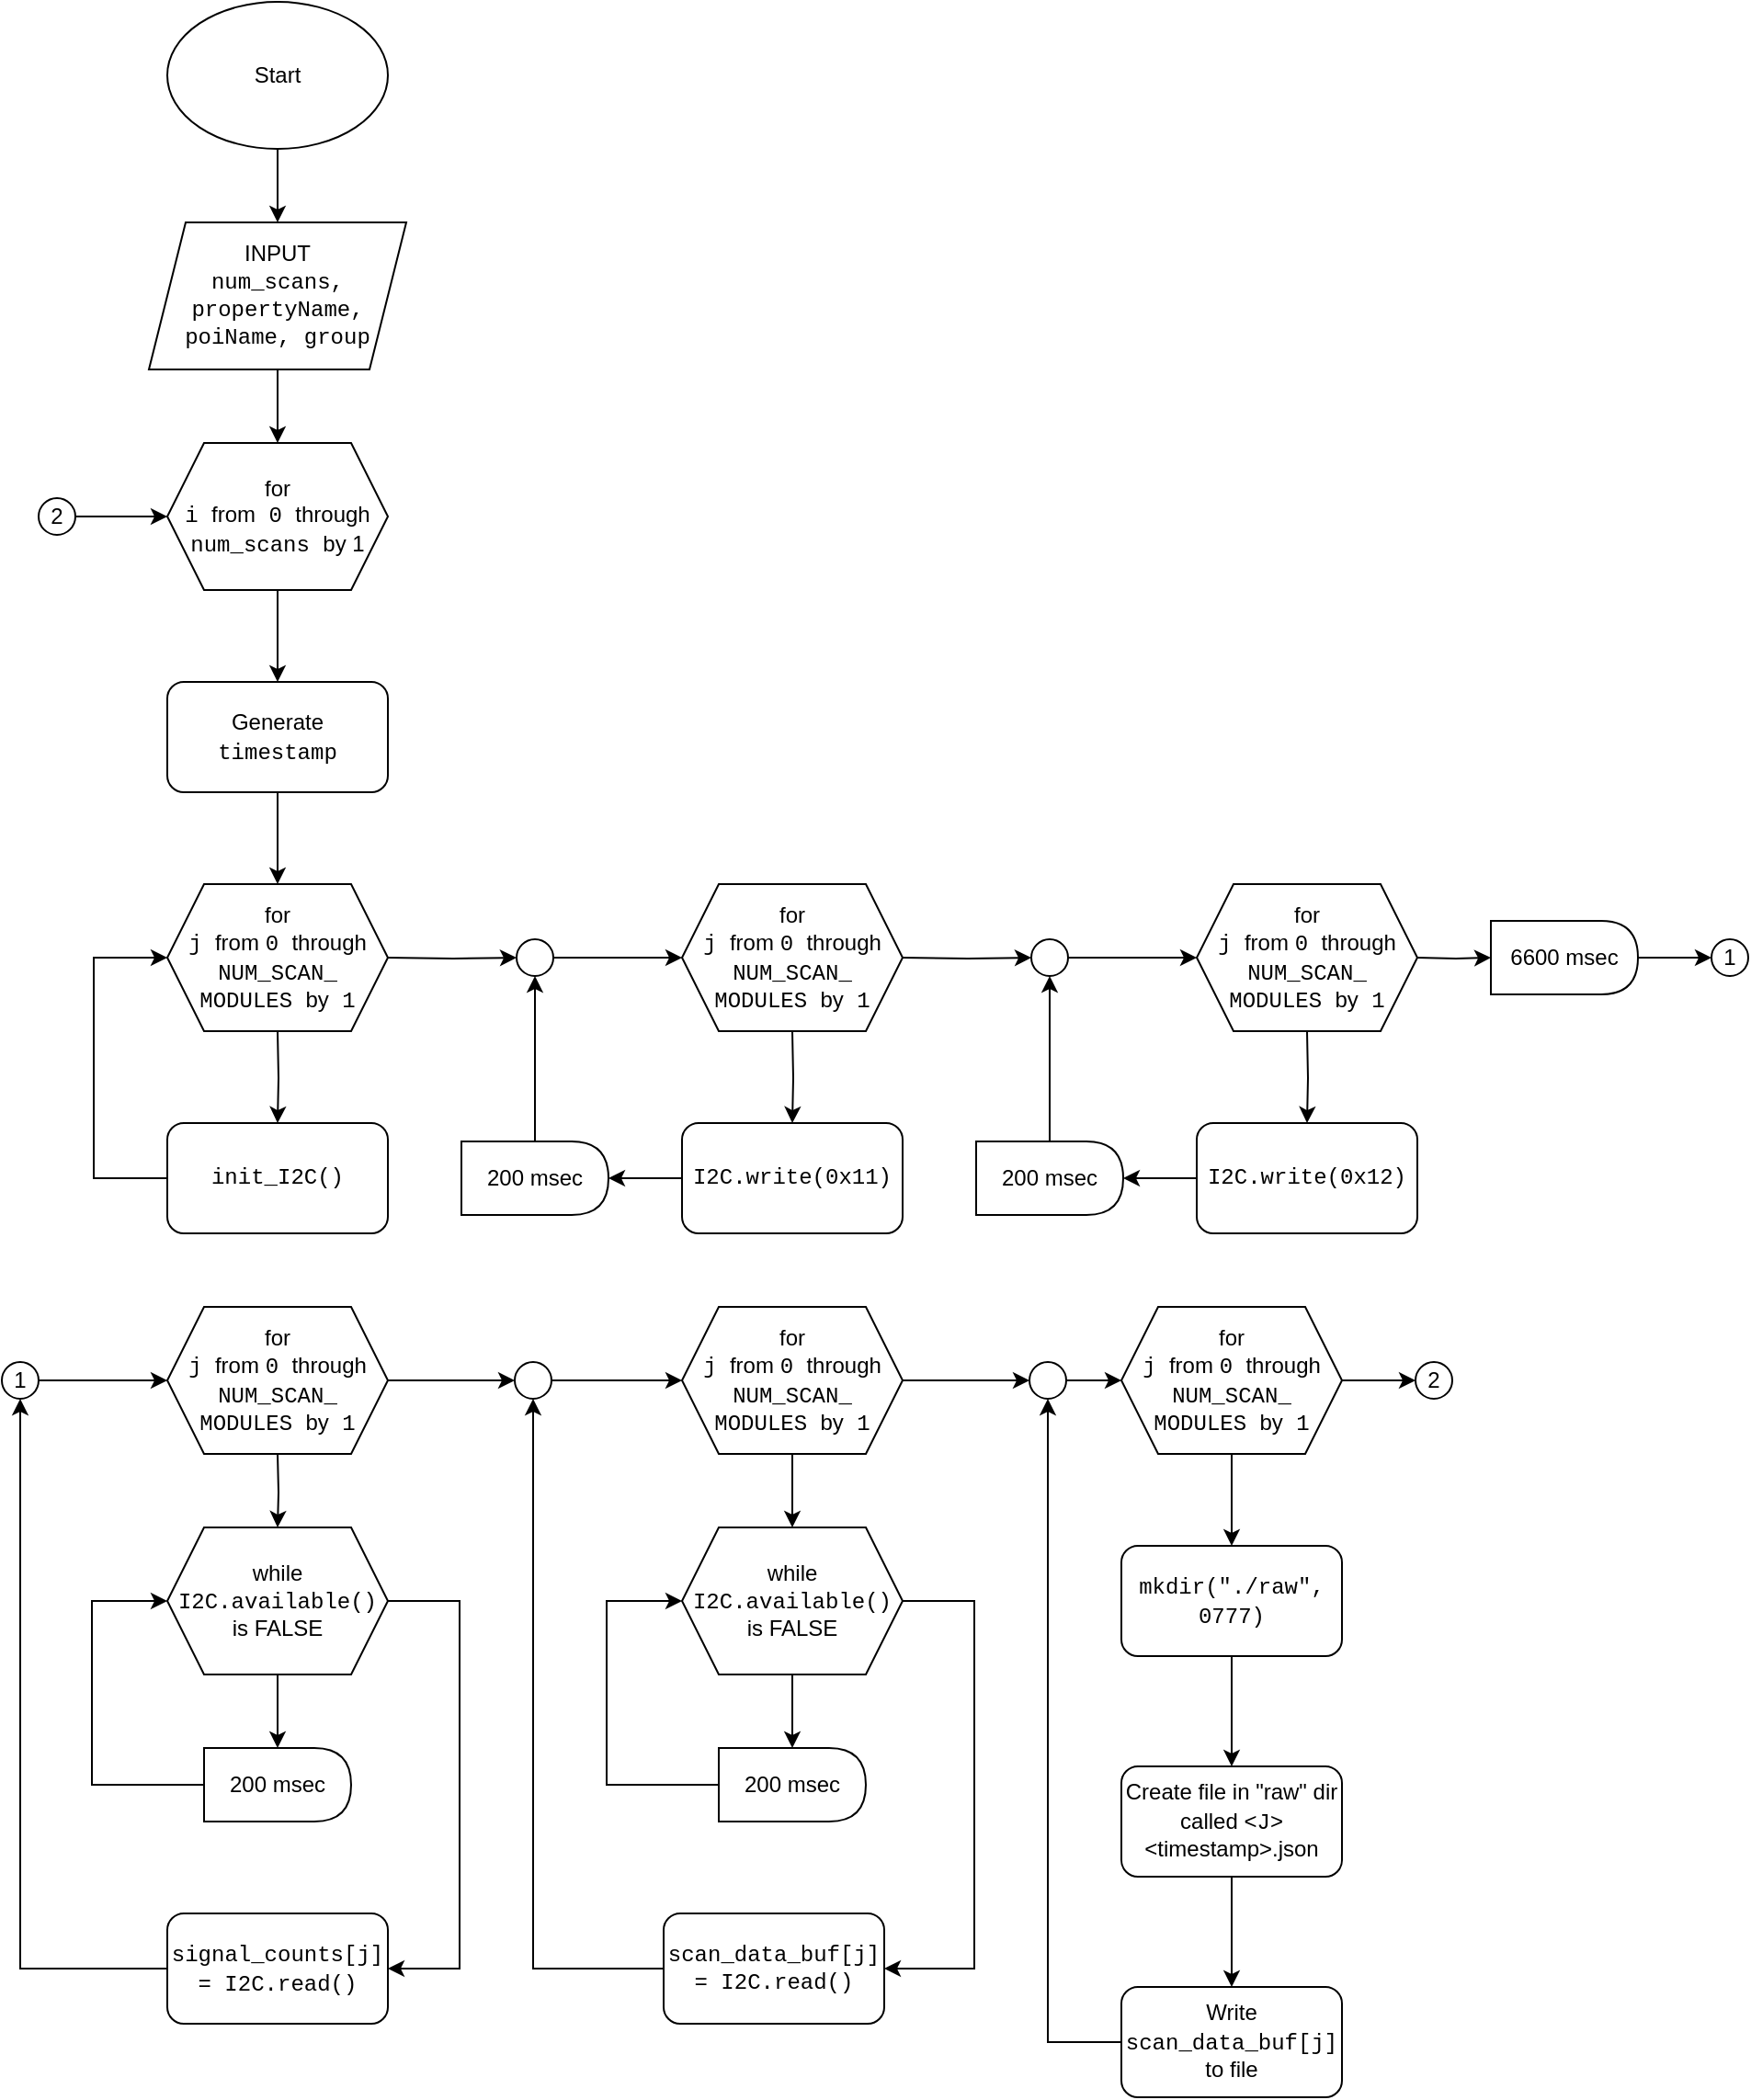 <mxfile version="20.5.1"><diagram id="C5RBs43oDa-KdzZeNtuy" name="Page-1"><mxGraphModel dx="1173" dy="638" grid="1" gridSize="10" guides="1" tooltips="1" connect="1" arrows="1" fold="1" page="1" pageScale="1" pageWidth="827" pageHeight="1169" math="0" shadow="0"><root><mxCell id="WIyWlLk6GJQsqaUBKTNV-0"/><mxCell id="WIyWlLk6GJQsqaUBKTNV-1" parent="WIyWlLk6GJQsqaUBKTNV-0"/><mxCell id="pfyarNx84rr5xBCaHrze-25" style="edgeStyle=orthogonalEdgeStyle;rounded=0;orthogonalLoop=1;jettySize=auto;html=1;entryX=0;entryY=0.5;entryDx=0;entryDy=0;fontFamily=Courier New;" parent="WIyWlLk6GJQsqaUBKTNV-1" source="pfyarNx84rr5xBCaHrze-4" edge="1"><mxGeometry relative="1" as="geometry"><mxPoint x="320" y="520" as="targetPoint"/><Array as="points"><mxPoint x="280" y="640"/><mxPoint x="280" y="520"/></Array></mxGeometry></mxCell><mxCell id="pfyarNx84rr5xBCaHrze-4" value="init_I2C()" style="rounded=1;whiteSpace=wrap;html=1;fontFamily=Courier New;" parent="WIyWlLk6GJQsqaUBKTNV-1" vertex="1"><mxGeometry x="320" y="610" width="120" height="60" as="geometry"/></mxCell><mxCell id="pfyarNx84rr5xBCaHrze-31" style="edgeStyle=orthogonalEdgeStyle;rounded=0;orthogonalLoop=1;jettySize=auto;html=1;exitX=0;exitY=0.5;exitDx=0;exitDy=0;entryX=1;entryY=0.5;entryDx=0;entryDy=0;fontFamily=Courier New;" parent="WIyWlLk6GJQsqaUBKTNV-1" source="pfyarNx84rr5xBCaHrze-5" target="pfyarNx84rr5xBCaHrze-19" edge="1"><mxGeometry relative="1" as="geometry"><mxPoint x="580" y="640" as="targetPoint"/></mxGeometry></mxCell><mxCell id="pfyarNx84rr5xBCaHrze-5" value="I2C.write(0x11)" style="rounded=1;whiteSpace=wrap;html=1;fontFamily=Courier New;" parent="WIyWlLk6GJQsqaUBKTNV-1" vertex="1"><mxGeometry x="600" y="610" width="120" height="60" as="geometry"/></mxCell><mxCell id="pfyarNx84rr5xBCaHrze-24" style="edgeStyle=orthogonalEdgeStyle;rounded=0;orthogonalLoop=1;jettySize=auto;html=1;entryX=0.5;entryY=0;entryDx=0;entryDy=0;fontFamily=Courier New;" parent="WIyWlLk6GJQsqaUBKTNV-1" target="pfyarNx84rr5xBCaHrze-4" edge="1"><mxGeometry relative="1" as="geometry"><mxPoint x="380" y="560" as="sourcePoint"/></mxGeometry></mxCell><mxCell id="pfyarNx84rr5xBCaHrze-26" style="edgeStyle=orthogonalEdgeStyle;rounded=0;orthogonalLoop=1;jettySize=auto;html=1;fontFamily=Courier New;entryX=0;entryY=0.5;entryDx=0;entryDy=0;" parent="WIyWlLk6GJQsqaUBKTNV-1" target="pfyarNx84rr5xBCaHrze-27" edge="1"><mxGeometry relative="1" as="geometry"><mxPoint x="480" y="520" as="targetPoint"/><mxPoint x="440" y="520" as="sourcePoint"/></mxGeometry></mxCell><mxCell id="pfyarNx84rr5xBCaHrze-104" style="edgeStyle=orthogonalEdgeStyle;rounded=0;orthogonalLoop=1;jettySize=auto;html=1;entryX=0.5;entryY=0;entryDx=0;entryDy=0;fontFamily=Courier New;" parent="WIyWlLk6GJQsqaUBKTNV-1" source="pfyarNx84rr5xBCaHrze-13" target="pfyarNx84rr5xBCaHrze-14" edge="1"><mxGeometry relative="1" as="geometry"/></mxCell><mxCell id="pfyarNx84rr5xBCaHrze-13" value="Start" style="ellipse;whiteSpace=wrap;html=1;" parent="WIyWlLk6GJQsqaUBKTNV-1" vertex="1"><mxGeometry x="320" width="120" height="80" as="geometry"/></mxCell><mxCell id="pfyarNx84rr5xBCaHrze-105" style="edgeStyle=orthogonalEdgeStyle;rounded=0;orthogonalLoop=1;jettySize=auto;html=1;entryX=0.5;entryY=0;entryDx=0;entryDy=0;fontFamily=Courier New;" parent="WIyWlLk6GJQsqaUBKTNV-1" source="pfyarNx84rr5xBCaHrze-14" target="pfyarNx84rr5xBCaHrze-15" edge="1"><mxGeometry relative="1" as="geometry"/></mxCell><mxCell id="pfyarNx84rr5xBCaHrze-14" value="&lt;div&gt;INPUT&lt;/div&gt;&lt;div&gt;&lt;font face=&quot;Courier New&quot;&gt;num_scans, propertyName, poiName, group&lt;/font&gt;&lt;br&gt;&lt;/div&gt;" style="shape=parallelogram;perimeter=parallelogramPerimeter;whiteSpace=wrap;html=1;fixedSize=1;" parent="WIyWlLk6GJQsqaUBKTNV-1" vertex="1"><mxGeometry x="310" y="120" width="140" height="80" as="geometry"/></mxCell><mxCell id="pfyarNx84rr5xBCaHrze-106" style="edgeStyle=orthogonalEdgeStyle;rounded=0;orthogonalLoop=1;jettySize=auto;html=1;entryX=0.5;entryY=0;entryDx=0;entryDy=0;fontFamily=Courier New;" parent="WIyWlLk6GJQsqaUBKTNV-1" source="pfyarNx84rr5xBCaHrze-15" target="pfyarNx84rr5xBCaHrze-16" edge="1"><mxGeometry relative="1" as="geometry"/></mxCell><mxCell id="pfyarNx84rr5xBCaHrze-15" value="&lt;div&gt;for&lt;/div&gt;&lt;div&gt;&lt;font face=&quot;Courier New&quot;&gt;i &lt;font face=&quot;Helvetica&quot;&gt;from&lt;/font&gt; 0 &lt;font face=&quot;Helvetica&quot;&gt;through&lt;/font&gt; num_scans &lt;/font&gt;by 1&lt;br&gt;&lt;/div&gt;" style="shape=hexagon;perimeter=hexagonPerimeter2;whiteSpace=wrap;html=1;fixedSize=1;" parent="WIyWlLk6GJQsqaUBKTNV-1" vertex="1"><mxGeometry x="320" y="240" width="120" height="80" as="geometry"/></mxCell><mxCell id="pfyarNx84rr5xBCaHrze-107" style="edgeStyle=orthogonalEdgeStyle;rounded=0;orthogonalLoop=1;jettySize=auto;html=1;entryX=0.5;entryY=0;entryDx=0;entryDy=0;fontFamily=Courier New;" parent="WIyWlLk6GJQsqaUBKTNV-1" source="pfyarNx84rr5xBCaHrze-16" target="pfyarNx84rr5xBCaHrze-75" edge="1"><mxGeometry relative="1" as="geometry"/></mxCell><mxCell id="pfyarNx84rr5xBCaHrze-16" value="Generate&lt;font face=&quot;Courier New&quot;&gt; timestamp&lt;/font&gt;" style="rounded=1;whiteSpace=wrap;html=1;" parent="WIyWlLk6GJQsqaUBKTNV-1" vertex="1"><mxGeometry x="320" y="370" width="120" height="60" as="geometry"/></mxCell><mxCell id="pfyarNx84rr5xBCaHrze-28" style="edgeStyle=orthogonalEdgeStyle;rounded=0;orthogonalLoop=1;jettySize=auto;html=1;fontFamily=Courier New;" parent="WIyWlLk6GJQsqaUBKTNV-1" source="pfyarNx84rr5xBCaHrze-19" target="pfyarNx84rr5xBCaHrze-27" edge="1"><mxGeometry relative="1" as="geometry"/></mxCell><mxCell id="pfyarNx84rr5xBCaHrze-19" value="&lt;font face=&quot;Helvetica&quot;&gt;200 msec&lt;br&gt;&lt;/font&gt;" style="shape=delay;whiteSpace=wrap;html=1;fontFamily=Courier New;" parent="WIyWlLk6GJQsqaUBKTNV-1" vertex="1"><mxGeometry x="480" y="620" width="80" height="40" as="geometry"/></mxCell><mxCell id="pfyarNx84rr5xBCaHrze-30" style="edgeStyle=orthogonalEdgeStyle;rounded=0;orthogonalLoop=1;jettySize=auto;html=1;entryX=0.5;entryY=0;entryDx=0;entryDy=0;fontFamily=Courier New;" parent="WIyWlLk6GJQsqaUBKTNV-1" target="pfyarNx84rr5xBCaHrze-5" edge="1"><mxGeometry relative="1" as="geometry"><mxPoint x="660" y="560" as="sourcePoint"/></mxGeometry></mxCell><mxCell id="pfyarNx84rr5xBCaHrze-40" style="edgeStyle=orthogonalEdgeStyle;rounded=0;orthogonalLoop=1;jettySize=auto;html=1;entryX=0;entryY=0.5;entryDx=0;entryDy=0;fontFamily=Courier New;" parent="WIyWlLk6GJQsqaUBKTNV-1" target="pfyarNx84rr5xBCaHrze-39" edge="1"><mxGeometry relative="1" as="geometry"><mxPoint x="720" y="520" as="sourcePoint"/></mxGeometry></mxCell><mxCell id="pfyarNx84rr5xBCaHrze-29" style="edgeStyle=orthogonalEdgeStyle;rounded=0;orthogonalLoop=1;jettySize=auto;html=1;entryX=0;entryY=0.5;entryDx=0;entryDy=0;fontFamily=Courier New;" parent="WIyWlLk6GJQsqaUBKTNV-1" source="pfyarNx84rr5xBCaHrze-27" edge="1"><mxGeometry relative="1" as="geometry"><mxPoint x="600" y="520" as="targetPoint"/></mxGeometry></mxCell><mxCell id="pfyarNx84rr5xBCaHrze-27" value="" style="ellipse;whiteSpace=wrap;html=1;aspect=fixed;fontFamily=Courier New;" parent="WIyWlLk6GJQsqaUBKTNV-1" vertex="1"><mxGeometry x="510" y="510" width="20" height="20" as="geometry"/></mxCell><mxCell id="pfyarNx84rr5xBCaHrze-32" style="edgeStyle=orthogonalEdgeStyle;rounded=0;orthogonalLoop=1;jettySize=auto;html=1;exitX=0;exitY=0.5;exitDx=0;exitDy=0;entryX=1;entryY=0.5;entryDx=0;entryDy=0;fontFamily=Courier New;" parent="WIyWlLk6GJQsqaUBKTNV-1" source="pfyarNx84rr5xBCaHrze-33" target="pfyarNx84rr5xBCaHrze-35" edge="1"><mxGeometry relative="1" as="geometry"><mxPoint x="860" y="640" as="targetPoint"/></mxGeometry></mxCell><mxCell id="pfyarNx84rr5xBCaHrze-33" value="I2C.write(0x12)" style="rounded=1;whiteSpace=wrap;html=1;fontFamily=Courier New;" parent="WIyWlLk6GJQsqaUBKTNV-1" vertex="1"><mxGeometry x="880" y="610" width="120" height="60" as="geometry"/></mxCell><mxCell id="pfyarNx84rr5xBCaHrze-34" style="edgeStyle=orthogonalEdgeStyle;rounded=0;orthogonalLoop=1;jettySize=auto;html=1;fontFamily=Courier New;" parent="WIyWlLk6GJQsqaUBKTNV-1" source="pfyarNx84rr5xBCaHrze-35" target="pfyarNx84rr5xBCaHrze-39" edge="1"><mxGeometry relative="1" as="geometry"/></mxCell><mxCell id="pfyarNx84rr5xBCaHrze-35" value="&lt;font face=&quot;Helvetica&quot;&gt;200 msec&lt;br&gt;&lt;/font&gt;" style="shape=delay;whiteSpace=wrap;html=1;fontFamily=Courier New;" parent="WIyWlLk6GJQsqaUBKTNV-1" vertex="1"><mxGeometry x="760" y="620" width="80" height="40" as="geometry"/></mxCell><mxCell id="pfyarNx84rr5xBCaHrze-36" style="edgeStyle=orthogonalEdgeStyle;rounded=0;orthogonalLoop=1;jettySize=auto;html=1;entryX=0.5;entryY=0;entryDx=0;entryDy=0;fontFamily=Courier New;" parent="WIyWlLk6GJQsqaUBKTNV-1" target="pfyarNx84rr5xBCaHrze-33" edge="1"><mxGeometry relative="1" as="geometry"><mxPoint x="940" y="560" as="sourcePoint"/></mxGeometry></mxCell><mxCell id="pfyarNx84rr5xBCaHrze-52" style="edgeStyle=orthogonalEdgeStyle;rounded=0;orthogonalLoop=1;jettySize=auto;html=1;entryX=0;entryY=0.5;entryDx=0;entryDy=0;fontFamily=Helvetica;" parent="WIyWlLk6GJQsqaUBKTNV-1" target="pfyarNx84rr5xBCaHrze-51" edge="1"><mxGeometry relative="1" as="geometry"><mxPoint x="1000" y="520" as="sourcePoint"/></mxGeometry></mxCell><mxCell id="pfyarNx84rr5xBCaHrze-38" style="edgeStyle=orthogonalEdgeStyle;rounded=0;orthogonalLoop=1;jettySize=auto;html=1;entryX=0;entryY=0.5;entryDx=0;entryDy=0;fontFamily=Courier New;" parent="WIyWlLk6GJQsqaUBKTNV-1" source="pfyarNx84rr5xBCaHrze-39" edge="1"><mxGeometry relative="1" as="geometry"><mxPoint x="880" y="520" as="targetPoint"/></mxGeometry></mxCell><mxCell id="pfyarNx84rr5xBCaHrze-39" value="" style="ellipse;whiteSpace=wrap;html=1;aspect=fixed;fontFamily=Courier New;" parent="WIyWlLk6GJQsqaUBKTNV-1" vertex="1"><mxGeometry x="790" y="510" width="20" height="20" as="geometry"/></mxCell><mxCell id="pfyarNx84rr5xBCaHrze-61" style="edgeStyle=orthogonalEdgeStyle;rounded=0;orthogonalLoop=1;jettySize=auto;html=1;entryX=0;entryY=0.5;entryDx=0;entryDy=0;fontFamily=Helvetica;" parent="WIyWlLk6GJQsqaUBKTNV-1" source="pfyarNx84rr5xBCaHrze-44" target="pfyarNx84rr5xBCaHrze-59" edge="1"><mxGeometry relative="1" as="geometry"><Array as="points"><mxPoint x="279" y="970"/><mxPoint x="279" y="870"/></Array></mxGeometry></mxCell><mxCell id="pfyarNx84rr5xBCaHrze-44" value="&lt;font face=&quot;Helvetica&quot;&gt;200 msec&lt;br&gt;&lt;/font&gt;" style="shape=delay;whiteSpace=wrap;html=1;fontFamily=Courier New;" parent="WIyWlLk6GJQsqaUBKTNV-1" vertex="1"><mxGeometry x="340" y="950" width="80" height="40" as="geometry"/></mxCell><mxCell id="pfyarNx84rr5xBCaHrze-63" style="edgeStyle=orthogonalEdgeStyle;rounded=0;orthogonalLoop=1;jettySize=auto;html=1;entryX=0.5;entryY=0;entryDx=0;entryDy=0;fontFamily=Helvetica;" parent="WIyWlLk6GJQsqaUBKTNV-1" target="pfyarNx84rr5xBCaHrze-59" edge="1"><mxGeometry relative="1" as="geometry"><mxPoint x="380" y="790" as="sourcePoint"/></mxGeometry></mxCell><mxCell id="8DcECv5mEBQG0ExhGrv5-0" style="edgeStyle=orthogonalEdgeStyle;rounded=0;orthogonalLoop=1;jettySize=auto;html=1;" edge="1" parent="WIyWlLk6GJQsqaUBKTNV-1" source="pfyarNx84rr5xBCaHrze-51"><mxGeometry relative="1" as="geometry"><mxPoint x="1160" y="520" as="targetPoint"/></mxGeometry></mxCell><mxCell id="pfyarNx84rr5xBCaHrze-51" value="&lt;font face=&quot;Helvetica&quot;&gt;6600 msec&lt;br&gt;&lt;/font&gt;" style="shape=delay;whiteSpace=wrap;html=1;fontFamily=Courier New;" parent="WIyWlLk6GJQsqaUBKTNV-1" vertex="1"><mxGeometry x="1040" y="500" width="80" height="40" as="geometry"/></mxCell><mxCell id="pfyarNx84rr5xBCaHrze-58" style="edgeStyle=orthogonalEdgeStyle;rounded=0;orthogonalLoop=1;jettySize=auto;html=1;entryX=0;entryY=0.5;entryDx=0;entryDy=0;fontFamily=Helvetica;" parent="WIyWlLk6GJQsqaUBKTNV-1" source="pfyarNx84rr5xBCaHrze-55" edge="1"><mxGeometry relative="1" as="geometry"><mxPoint x="320" y="750" as="targetPoint"/></mxGeometry></mxCell><mxCell id="pfyarNx84rr5xBCaHrze-55" value="1" style="ellipse;whiteSpace=wrap;html=1;aspect=fixed;fontFamily=Helvetica;" parent="WIyWlLk6GJQsqaUBKTNV-1" vertex="1"><mxGeometry x="230" y="740" width="20" height="20" as="geometry"/></mxCell><mxCell id="pfyarNx84rr5xBCaHrze-60" style="edgeStyle=orthogonalEdgeStyle;rounded=0;orthogonalLoop=1;jettySize=auto;html=1;entryX=0.5;entryY=0;entryDx=0;entryDy=0;fontFamily=Helvetica;" parent="WIyWlLk6GJQsqaUBKTNV-1" source="pfyarNx84rr5xBCaHrze-59" target="pfyarNx84rr5xBCaHrze-44" edge="1"><mxGeometry relative="1" as="geometry"/></mxCell><mxCell id="pfyarNx84rr5xBCaHrze-71" style="edgeStyle=orthogonalEdgeStyle;rounded=0;orthogonalLoop=1;jettySize=auto;html=1;entryX=1;entryY=0.5;entryDx=0;entryDy=0;fontFamily=Courier New;" parent="WIyWlLk6GJQsqaUBKTNV-1" source="pfyarNx84rr5xBCaHrze-59" target="pfyarNx84rr5xBCaHrze-65" edge="1"><mxGeometry relative="1" as="geometry"><Array as="points"><mxPoint x="479" y="870"/><mxPoint x="479" y="1070"/></Array></mxGeometry></mxCell><mxCell id="pfyarNx84rr5xBCaHrze-59" value="&lt;div&gt;while&lt;/div&gt;&lt;div&gt;&lt;font face=&quot;Courier New&quot;&gt;I2C.available() &lt;/font&gt;is FALSE&lt;br&gt;&lt;/div&gt;" style="shape=hexagon;perimeter=hexagonPerimeter2;whiteSpace=wrap;html=1;fixedSize=1;fontFamily=Helvetica;" parent="WIyWlLk6GJQsqaUBKTNV-1" vertex="1"><mxGeometry x="320" y="830" width="120" height="80" as="geometry"/></mxCell><mxCell id="pfyarNx84rr5xBCaHrze-72" style="edgeStyle=orthogonalEdgeStyle;rounded=0;orthogonalLoop=1;jettySize=auto;html=1;entryX=0.5;entryY=1;entryDx=0;entryDy=0;fontFamily=Courier New;" parent="WIyWlLk6GJQsqaUBKTNV-1" source="pfyarNx84rr5xBCaHrze-65" target="pfyarNx84rr5xBCaHrze-55" edge="1"><mxGeometry relative="1" as="geometry"/></mxCell><mxCell id="pfyarNx84rr5xBCaHrze-65" value="&lt;font face=&quot;Courier New&quot;&gt;signal_counts[j] = I2C.read()&lt;/font&gt;" style="rounded=1;whiteSpace=wrap;html=1;fontFamily=Helvetica;" parent="WIyWlLk6GJQsqaUBKTNV-1" vertex="1"><mxGeometry x="320" y="1040" width="120" height="60" as="geometry"/></mxCell><mxCell id="pfyarNx84rr5xBCaHrze-83" style="edgeStyle=orthogonalEdgeStyle;rounded=0;orthogonalLoop=1;jettySize=auto;html=1;entryX=0;entryY=0.5;entryDx=0;entryDy=0;fontFamily=Courier New;" parent="WIyWlLk6GJQsqaUBKTNV-1" source="pfyarNx84rr5xBCaHrze-70" target="pfyarNx84rr5xBCaHrze-82" edge="1"><mxGeometry relative="1" as="geometry"/></mxCell><mxCell id="pfyarNx84rr5xBCaHrze-70" value="&lt;div&gt;for &lt;font face=&quot;Courier New&quot;&gt;&lt;br&gt;&lt;/font&gt;&lt;/div&gt;&lt;div&gt;&lt;font face=&quot;Courier New&quot;&gt;j &lt;/font&gt;from &lt;font face=&quot;Courier New&quot;&gt;0 &lt;/font&gt;through&lt;br&gt;&lt;/div&gt;&lt;div&gt;&lt;font face=&quot;Courier New&quot;&gt;NUM_SCAN_&lt;/font&gt;&lt;/div&gt;&lt;div&gt;&lt;font face=&quot;Courier New&quot;&gt;MODULES &lt;font face=&quot;Helvetica&quot;&gt;by&lt;font face=&quot;Courier New&quot;&gt; 1&lt;/font&gt;&lt;/font&gt;&lt;/font&gt;&lt;br&gt;&lt;/div&gt;" style="shape=hexagon;perimeter=hexagonPerimeter2;whiteSpace=wrap;html=1;fixedSize=1;" parent="WIyWlLk6GJQsqaUBKTNV-1" vertex="1"><mxGeometry x="320" y="710" width="120" height="80" as="geometry"/></mxCell><mxCell id="pfyarNx84rr5xBCaHrze-73" value="&lt;div&gt;for &lt;font face=&quot;Courier New&quot;&gt;&lt;br&gt;&lt;/font&gt;&lt;/div&gt;&lt;div&gt;&lt;font face=&quot;Courier New&quot;&gt;j &lt;/font&gt;from &lt;font face=&quot;Courier New&quot;&gt;0 &lt;/font&gt;through&lt;br&gt;&lt;/div&gt;&lt;div&gt;&lt;font face=&quot;Courier New&quot;&gt;NUM_SCAN_&lt;/font&gt;&lt;/div&gt;&lt;div&gt;&lt;font face=&quot;Courier New&quot;&gt;MODULES &lt;font face=&quot;Helvetica&quot;&gt;by&lt;font face=&quot;Courier New&quot;&gt; 1&lt;/font&gt;&lt;/font&gt;&lt;/font&gt;&lt;br&gt;&lt;/div&gt;" style="shape=hexagon;perimeter=hexagonPerimeter2;whiteSpace=wrap;html=1;fixedSize=1;" parent="WIyWlLk6GJQsqaUBKTNV-1" vertex="1"><mxGeometry x="880" y="480" width="120" height="80" as="geometry"/></mxCell><mxCell id="pfyarNx84rr5xBCaHrze-74" value="&lt;div&gt;for &lt;font face=&quot;Courier New&quot;&gt;&lt;br&gt;&lt;/font&gt;&lt;/div&gt;&lt;div&gt;&lt;font face=&quot;Courier New&quot;&gt;j &lt;/font&gt;from &lt;font face=&quot;Courier New&quot;&gt;0 &lt;/font&gt;through&lt;br&gt;&lt;/div&gt;&lt;div&gt;&lt;font face=&quot;Courier New&quot;&gt;NUM_SCAN_&lt;/font&gt;&lt;/div&gt;&lt;div&gt;&lt;font face=&quot;Courier New&quot;&gt;MODULES &lt;font face=&quot;Helvetica&quot;&gt;by&lt;font face=&quot;Courier New&quot;&gt; 1&lt;/font&gt;&lt;/font&gt;&lt;/font&gt;&lt;br&gt;&lt;/div&gt;" style="shape=hexagon;perimeter=hexagonPerimeter2;whiteSpace=wrap;html=1;fixedSize=1;" parent="WIyWlLk6GJQsqaUBKTNV-1" vertex="1"><mxGeometry x="600" y="480" width="120" height="80" as="geometry"/></mxCell><mxCell id="pfyarNx84rr5xBCaHrze-75" value="&lt;div&gt;for &lt;font face=&quot;Courier New&quot;&gt;&lt;br&gt;&lt;/font&gt;&lt;/div&gt;&lt;div&gt;&lt;font face=&quot;Courier New&quot;&gt;j &lt;/font&gt;from &lt;font face=&quot;Courier New&quot;&gt;0 &lt;/font&gt;through&lt;br&gt;&lt;/div&gt;&lt;div&gt;&lt;font face=&quot;Courier New&quot;&gt;NUM_SCAN_&lt;/font&gt;&lt;/div&gt;&lt;div&gt;&lt;font face=&quot;Courier New&quot;&gt;MODULES &lt;font face=&quot;Helvetica&quot;&gt;by&lt;font face=&quot;Courier New&quot;&gt; 1&lt;/font&gt;&lt;/font&gt;&lt;/font&gt;&lt;br&gt;&lt;/div&gt;" style="shape=hexagon;perimeter=hexagonPerimeter2;whiteSpace=wrap;html=1;fixedSize=1;" parent="WIyWlLk6GJQsqaUBKTNV-1" vertex="1"><mxGeometry x="320" y="480" width="120" height="80" as="geometry"/></mxCell><mxCell id="pfyarNx84rr5xBCaHrze-87" style="edgeStyle=orthogonalEdgeStyle;rounded=0;orthogonalLoop=1;jettySize=auto;html=1;entryX=0.5;entryY=0;entryDx=0;entryDy=0;fontFamily=Courier New;" parent="WIyWlLk6GJQsqaUBKTNV-1" source="pfyarNx84rr5xBCaHrze-76" target="pfyarNx84rr5xBCaHrze-80" edge="1"><mxGeometry relative="1" as="geometry"/></mxCell><mxCell id="pfyarNx84rr5xBCaHrze-93" style="edgeStyle=orthogonalEdgeStyle;rounded=0;orthogonalLoop=1;jettySize=auto;html=1;entryX=0;entryY=0.5;entryDx=0;entryDy=0;fontFamily=Courier New;" parent="WIyWlLk6GJQsqaUBKTNV-1" source="pfyarNx84rr5xBCaHrze-76" target="pfyarNx84rr5xBCaHrze-92" edge="1"><mxGeometry relative="1" as="geometry"/></mxCell><mxCell id="pfyarNx84rr5xBCaHrze-76" value="&lt;div&gt;for &lt;font face=&quot;Courier New&quot;&gt;&lt;br&gt;&lt;/font&gt;&lt;/div&gt;&lt;div&gt;&lt;font face=&quot;Courier New&quot;&gt;j &lt;/font&gt;from &lt;font face=&quot;Courier New&quot;&gt;0 &lt;/font&gt;through&lt;br&gt;&lt;/div&gt;&lt;div&gt;&lt;font face=&quot;Courier New&quot;&gt;NUM_SCAN_&lt;/font&gt;&lt;/div&gt;&lt;div&gt;&lt;font face=&quot;Courier New&quot;&gt;MODULES &lt;font face=&quot;Helvetica&quot;&gt;by&lt;font face=&quot;Courier New&quot;&gt; 1&lt;/font&gt;&lt;/font&gt;&lt;/font&gt;&lt;br&gt;&lt;/div&gt;" style="shape=hexagon;perimeter=hexagonPerimeter2;whiteSpace=wrap;html=1;fixedSize=1;" parent="WIyWlLk6GJQsqaUBKTNV-1" vertex="1"><mxGeometry x="600" y="710" width="120" height="80" as="geometry"/></mxCell><mxCell id="pfyarNx84rr5xBCaHrze-77" style="edgeStyle=orthogonalEdgeStyle;rounded=0;orthogonalLoop=1;jettySize=auto;html=1;entryX=0;entryY=0.5;entryDx=0;entryDy=0;fontFamily=Helvetica;" parent="WIyWlLk6GJQsqaUBKTNV-1" source="pfyarNx84rr5xBCaHrze-78" target="pfyarNx84rr5xBCaHrze-80" edge="1"><mxGeometry relative="1" as="geometry"><Array as="points"><mxPoint x="559" y="970"/><mxPoint x="559" y="870"/></Array></mxGeometry></mxCell><mxCell id="pfyarNx84rr5xBCaHrze-78" value="&lt;font face=&quot;Helvetica&quot;&gt;200 msec&lt;br&gt;&lt;/font&gt;" style="shape=delay;whiteSpace=wrap;html=1;fontFamily=Courier New;" parent="WIyWlLk6GJQsqaUBKTNV-1" vertex="1"><mxGeometry x="620" y="950" width="80" height="40" as="geometry"/></mxCell><mxCell id="pfyarNx84rr5xBCaHrze-79" style="edgeStyle=orthogonalEdgeStyle;rounded=0;orthogonalLoop=1;jettySize=auto;html=1;entryX=0.5;entryY=0;entryDx=0;entryDy=0;fontFamily=Helvetica;" parent="WIyWlLk6GJQsqaUBKTNV-1" source="pfyarNx84rr5xBCaHrze-80" target="pfyarNx84rr5xBCaHrze-78" edge="1"><mxGeometry relative="1" as="geometry"/></mxCell><mxCell id="pfyarNx84rr5xBCaHrze-85" style="edgeStyle=orthogonalEdgeStyle;rounded=0;orthogonalLoop=1;jettySize=auto;html=1;entryX=1;entryY=0.5;entryDx=0;entryDy=0;fontFamily=Courier New;" parent="WIyWlLk6GJQsqaUBKTNV-1" source="pfyarNx84rr5xBCaHrze-80" target="pfyarNx84rr5xBCaHrze-81" edge="1"><mxGeometry relative="1" as="geometry"><Array as="points"><mxPoint x="759" y="870"/><mxPoint x="759" y="1070"/></Array></mxGeometry></mxCell><mxCell id="pfyarNx84rr5xBCaHrze-80" value="&lt;div&gt;while&lt;/div&gt;&lt;div&gt;&lt;font face=&quot;Courier New&quot;&gt;I2C.available() &lt;/font&gt;is FALSE&lt;br&gt;&lt;/div&gt;" style="shape=hexagon;perimeter=hexagonPerimeter2;whiteSpace=wrap;html=1;fixedSize=1;fontFamily=Helvetica;" parent="WIyWlLk6GJQsqaUBKTNV-1" vertex="1"><mxGeometry x="600" y="830" width="120" height="80" as="geometry"/></mxCell><mxCell id="pfyarNx84rr5xBCaHrze-86" style="edgeStyle=orthogonalEdgeStyle;rounded=0;orthogonalLoop=1;jettySize=auto;html=1;entryX=0.5;entryY=1;entryDx=0;entryDy=0;fontFamily=Courier New;" parent="WIyWlLk6GJQsqaUBKTNV-1" source="pfyarNx84rr5xBCaHrze-81" target="pfyarNx84rr5xBCaHrze-82" edge="1"><mxGeometry relative="1" as="geometry"/></mxCell><mxCell id="pfyarNx84rr5xBCaHrze-81" value="scan_data_buf[j] = I2C.read()" style="rounded=1;whiteSpace=wrap;html=1;fontFamily=Courier New;" parent="WIyWlLk6GJQsqaUBKTNV-1" vertex="1"><mxGeometry x="590" y="1040" width="120" height="60" as="geometry"/></mxCell><mxCell id="pfyarNx84rr5xBCaHrze-84" style="edgeStyle=orthogonalEdgeStyle;rounded=0;orthogonalLoop=1;jettySize=auto;html=1;entryX=0;entryY=0.5;entryDx=0;entryDy=0;fontFamily=Courier New;" parent="WIyWlLk6GJQsqaUBKTNV-1" source="pfyarNx84rr5xBCaHrze-82" target="pfyarNx84rr5xBCaHrze-76" edge="1"><mxGeometry relative="1" as="geometry"/></mxCell><mxCell id="pfyarNx84rr5xBCaHrze-82" value="" style="ellipse;whiteSpace=wrap;html=1;aspect=fixed;fontFamily=Courier New;" parent="WIyWlLk6GJQsqaUBKTNV-1" vertex="1"><mxGeometry x="509" y="740" width="20" height="20" as="geometry"/></mxCell><mxCell id="pfyarNx84rr5xBCaHrze-95" style="edgeStyle=orthogonalEdgeStyle;rounded=0;orthogonalLoop=1;jettySize=auto;html=1;entryX=0.5;entryY=0;entryDx=0;entryDy=0;fontFamily=Courier New;" parent="WIyWlLk6GJQsqaUBKTNV-1" source="pfyarNx84rr5xBCaHrze-88" target="pfyarNx84rr5xBCaHrze-89" edge="1"><mxGeometry relative="1" as="geometry"/></mxCell><mxCell id="pfyarNx84rr5xBCaHrze-99" style="edgeStyle=orthogonalEdgeStyle;rounded=0;orthogonalLoop=1;jettySize=auto;html=1;fontFamily=Courier New;" parent="WIyWlLk6GJQsqaUBKTNV-1" source="pfyarNx84rr5xBCaHrze-88" edge="1"><mxGeometry relative="1" as="geometry"><mxPoint x="999" y="750" as="targetPoint"/></mxGeometry></mxCell><mxCell id="pfyarNx84rr5xBCaHrze-88" value="&lt;div&gt;for &lt;font face=&quot;Courier New&quot;&gt;&lt;br&gt;&lt;/font&gt;&lt;/div&gt;&lt;div&gt;&lt;font face=&quot;Courier New&quot;&gt;j &lt;/font&gt;from &lt;font face=&quot;Courier New&quot;&gt;0 &lt;/font&gt;through&lt;br&gt;&lt;/div&gt;&lt;div&gt;&lt;font face=&quot;Courier New&quot;&gt;NUM_SCAN_&lt;/font&gt;&lt;/div&gt;&lt;div&gt;&lt;font face=&quot;Courier New&quot;&gt;MODULES &lt;font face=&quot;Helvetica&quot;&gt;by&lt;font face=&quot;Courier New&quot;&gt; 1&lt;/font&gt;&lt;/font&gt;&lt;/font&gt;&lt;br&gt;&lt;/div&gt;" style="shape=hexagon;perimeter=hexagonPerimeter2;whiteSpace=wrap;html=1;fixedSize=1;" parent="WIyWlLk6GJQsqaUBKTNV-1" vertex="1"><mxGeometry x="839" y="710" width="120" height="80" as="geometry"/></mxCell><mxCell id="pfyarNx84rr5xBCaHrze-96" style="edgeStyle=orthogonalEdgeStyle;rounded=0;orthogonalLoop=1;jettySize=auto;html=1;entryX=0.5;entryY=0;entryDx=0;entryDy=0;fontFamily=Courier New;" parent="WIyWlLk6GJQsqaUBKTNV-1" source="pfyarNx84rr5xBCaHrze-89" target="pfyarNx84rr5xBCaHrze-91" edge="1"><mxGeometry relative="1" as="geometry"/></mxCell><mxCell id="pfyarNx84rr5xBCaHrze-89" value="&lt;font face=&quot;Helvetica&quot;&gt;&lt;font face=&quot;Courier New&quot;&gt;mkdir(&quot;./raw&quot;, 0777)&lt;/font&gt;&lt;br&gt;&lt;/font&gt;" style="rounded=1;whiteSpace=wrap;html=1;fontFamily=Courier New;" parent="WIyWlLk6GJQsqaUBKTNV-1" vertex="1"><mxGeometry x="839" y="840" width="120" height="60" as="geometry"/></mxCell><mxCell id="pfyarNx84rr5xBCaHrze-98" style="edgeStyle=orthogonalEdgeStyle;rounded=0;orthogonalLoop=1;jettySize=auto;html=1;entryX=0.5;entryY=1;entryDx=0;entryDy=0;fontFamily=Courier New;" parent="WIyWlLk6GJQsqaUBKTNV-1" source="pfyarNx84rr5xBCaHrze-90" target="pfyarNx84rr5xBCaHrze-92" edge="1"><mxGeometry relative="1" as="geometry"/></mxCell><mxCell id="pfyarNx84rr5xBCaHrze-90" value="&lt;div&gt;&lt;font face=&quot;Helvetica&quot;&gt;Write &lt;font face=&quot;Courier New&quot;&gt;scan_data_buf[j] &lt;/font&gt;to file&lt;br&gt;&lt;/font&gt;&lt;/div&gt;" style="rounded=1;whiteSpace=wrap;html=1;fontFamily=Courier New;" parent="WIyWlLk6GJQsqaUBKTNV-1" vertex="1"><mxGeometry x="839" y="1080" width="120" height="60" as="geometry"/></mxCell><mxCell id="pfyarNx84rr5xBCaHrze-97" style="edgeStyle=orthogonalEdgeStyle;rounded=0;orthogonalLoop=1;jettySize=auto;html=1;entryX=0.5;entryY=0;entryDx=0;entryDy=0;fontFamily=Courier New;" parent="WIyWlLk6GJQsqaUBKTNV-1" source="pfyarNx84rr5xBCaHrze-91" target="pfyarNx84rr5xBCaHrze-90" edge="1"><mxGeometry relative="1" as="geometry"/></mxCell><mxCell id="pfyarNx84rr5xBCaHrze-91" value="&lt;font face=&quot;Helvetica&quot;&gt;Create file in &quot;raw&quot; dir called &amp;lt;&lt;font face=&quot;Courier New&quot;&gt;J&lt;/font&gt;&amp;gt;&amp;lt;timestamp&amp;gt;.json&lt;br&gt;&lt;/font&gt;" style="rounded=1;whiteSpace=wrap;html=1;fontFamily=Courier New;" parent="WIyWlLk6GJQsqaUBKTNV-1" vertex="1"><mxGeometry x="839" y="960" width="120" height="60" as="geometry"/></mxCell><mxCell id="pfyarNx84rr5xBCaHrze-94" style="edgeStyle=orthogonalEdgeStyle;rounded=0;orthogonalLoop=1;jettySize=auto;html=1;entryX=0;entryY=0.5;entryDx=0;entryDy=0;fontFamily=Courier New;" parent="WIyWlLk6GJQsqaUBKTNV-1" source="pfyarNx84rr5xBCaHrze-92" target="pfyarNx84rr5xBCaHrze-88" edge="1"><mxGeometry relative="1" as="geometry"/></mxCell><mxCell id="pfyarNx84rr5xBCaHrze-92" value="" style="ellipse;whiteSpace=wrap;html=1;aspect=fixed;fontFamily=Courier New;" parent="WIyWlLk6GJQsqaUBKTNV-1" vertex="1"><mxGeometry x="789" y="740" width="20" height="20" as="geometry"/></mxCell><mxCell id="pfyarNx84rr5xBCaHrze-103" style="edgeStyle=orthogonalEdgeStyle;rounded=0;orthogonalLoop=1;jettySize=auto;html=1;entryX=0;entryY=0.5;entryDx=0;entryDy=0;fontFamily=Courier New;" parent="WIyWlLk6GJQsqaUBKTNV-1" source="pfyarNx84rr5xBCaHrze-101" target="pfyarNx84rr5xBCaHrze-15" edge="1"><mxGeometry relative="1" as="geometry"/></mxCell><mxCell id="pfyarNx84rr5xBCaHrze-101" value="2" style="ellipse;whiteSpace=wrap;html=1;aspect=fixed;fontFamily=Helvetica;" parent="WIyWlLk6GJQsqaUBKTNV-1" vertex="1"><mxGeometry x="250" y="270" width="20" height="20" as="geometry"/></mxCell><mxCell id="pfyarNx84rr5xBCaHrze-102" value="2" style="ellipse;whiteSpace=wrap;html=1;aspect=fixed;fontFamily=Helvetica;" parent="WIyWlLk6GJQsqaUBKTNV-1" vertex="1"><mxGeometry x="999" y="740" width="20" height="20" as="geometry"/></mxCell><mxCell id="8DcECv5mEBQG0ExhGrv5-1" value="1" style="ellipse;whiteSpace=wrap;html=1;aspect=fixed;fontFamily=Helvetica;" vertex="1" parent="WIyWlLk6GJQsqaUBKTNV-1"><mxGeometry x="1160" y="510" width="20" height="20" as="geometry"/></mxCell></root></mxGraphModel></diagram></mxfile>